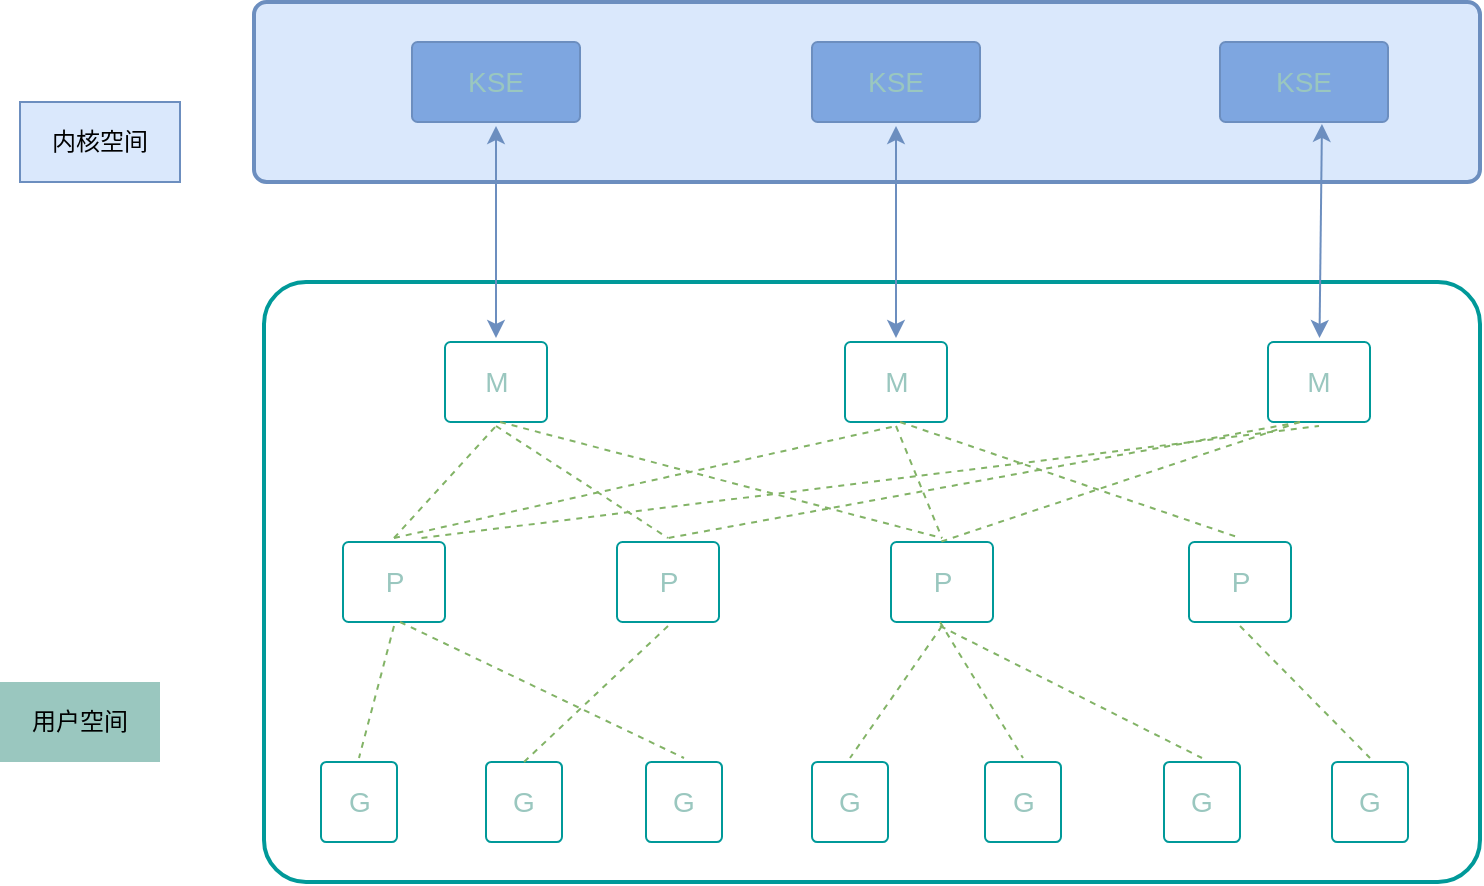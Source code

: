 <mxfile version="11.1.4" type="device"><diagram id="6a731a19-8d31-9384-78a2-239565b7b9f0" name="Page-1"><mxGraphModel dx="946" dy="613" grid="1" gridSize="10" guides="1" tooltips="1" connect="1" arrows="1" fold="1" page="1" pageScale="1" pageWidth="1169" pageHeight="827" background="#ffffff" math="0" shadow="0"><root><mxCell id="0"/><mxCell id="1" parent="0"/><mxCell id="3A_FfjKoC0e-VKJnYdQz-1784" value="" style="rounded=1;whiteSpace=wrap;html=1;shadow=0;labelBackgroundColor=none;strokeColor=#009999;strokeWidth=2;fillColor=#FFFFFF;fontFamily=Helvetica;fontSize=14;fontColor=#FFFFFF;align=center;spacing=5;fontStyle=0;arcSize=7;perimeterSpacing=2;" vertex="1" parent="1"><mxGeometry x="482" y="200" width="608" height="300" as="geometry"/></mxCell><mxCell id="3A_FfjKoC0e-VKJnYdQz-1782" value="" style="rounded=1;whiteSpace=wrap;html=1;shadow=0;labelBackgroundColor=none;strokeColor=#6c8ebf;strokeWidth=2;fillColor=#dae8fc;fontFamily=Helvetica;fontSize=14;align=center;spacing=5;fontStyle=0;arcSize=7;perimeterSpacing=2;" vertex="1" parent="1"><mxGeometry x="477" y="60" width="613" height="90" as="geometry"/></mxCell><mxCell id="tu7LZZqHWbdZqNyheQ3L-1779" value="内核空间" style="text;html=1;strokeColor=#6c8ebf;fillColor=#dae8fc;align=center;verticalAlign=middle;whiteSpace=wrap;rounded=0;" parent="1" vertex="1"><mxGeometry x="360" y="110" width="80" height="40" as="geometry"/></mxCell><mxCell id="tu7LZZqHWbdZqNyheQ3L-1794" value="&lt;font color=&quot;#9ac7bf&quot; style=&quot;font-size: 14px&quot;&gt;M&lt;/font&gt;" style="rounded=1;whiteSpace=wrap;html=1;shadow=0;labelBackgroundColor=none;strokeColor=#009999;strokeWidth=1;fillColor=#FFFFFF;fontFamily=Helvetica;fontSize=14;fontColor=#FFFFFF;align=center;spacing=5;fontStyle=0;arcSize=7;perimeterSpacing=2;" parent="1" vertex="1"><mxGeometry x="572.5" y="230" width="51" height="40" as="geometry"/></mxCell><mxCell id="3A_FfjKoC0e-VKJnYdQz-1779" value="&lt;font color=&quot;#9ac7bf&quot;&gt;KSE&lt;/font&gt;" style="rounded=1;whiteSpace=wrap;html=1;shadow=0;labelBackgroundColor=none;strokeColor=#6c8ebf;strokeWidth=1;fillColor=#7EA6E0;fontFamily=Helvetica;fontSize=14;align=center;spacing=5;fontStyle=0;arcSize=7;perimeterSpacing=2;" vertex="1" parent="1"><mxGeometry x="556" y="80" width="84" height="40" as="geometry"/></mxCell><mxCell id="3A_FfjKoC0e-VKJnYdQz-1780" value="&lt;font color=&quot;#9ac7bf&quot;&gt;KSE&lt;/font&gt;" style="rounded=1;whiteSpace=wrap;html=1;shadow=0;labelBackgroundColor=none;strokeColor=#6c8ebf;strokeWidth=1;fillColor=#7EA6E0;fontFamily=Helvetica;fontSize=14;align=center;spacing=5;fontStyle=0;arcSize=7;perimeterSpacing=2;" vertex="1" parent="1"><mxGeometry x="756" y="80" width="84" height="40" as="geometry"/></mxCell><mxCell id="3A_FfjKoC0e-VKJnYdQz-1781" value="&lt;font color=&quot;#9ac7bf&quot;&gt;KSE&lt;/font&gt;" style="rounded=1;whiteSpace=wrap;html=1;shadow=0;labelBackgroundColor=none;strokeColor=#6c8ebf;strokeWidth=1;fillColor=#7EA6E0;fontFamily=Helvetica;fontSize=14;align=center;spacing=5;fontStyle=0;arcSize=7;perimeterSpacing=2;" vertex="1" parent="1"><mxGeometry x="960" y="80" width="84" height="40" as="geometry"/></mxCell><mxCell id="3A_FfjKoC0e-VKJnYdQz-1783" value="用户空间" style="text;html=1;strokeColor=none;fillColor=#9AC7BF;align=center;verticalAlign=middle;whiteSpace=wrap;rounded=0;" vertex="1" parent="1"><mxGeometry x="350" y="400" width="80" height="40" as="geometry"/></mxCell><mxCell id="3A_FfjKoC0e-VKJnYdQz-1786" value="&lt;font color=&quot;#9ac7bf&quot; style=&quot;font-size: 14px&quot;&gt;M&lt;/font&gt;" style="rounded=1;whiteSpace=wrap;html=1;shadow=0;labelBackgroundColor=none;strokeColor=#009999;strokeWidth=1;fillColor=#FFFFFF;fontFamily=Helvetica;fontSize=14;fontColor=#FFFFFF;align=center;spacing=5;fontStyle=0;arcSize=7;perimeterSpacing=2;" vertex="1" parent="1"><mxGeometry x="772.5" y="230" width="51" height="40" as="geometry"/></mxCell><mxCell id="3A_FfjKoC0e-VKJnYdQz-1787" value="&lt;font color=&quot;#9ac7bf&quot; style=&quot;font-size: 14px&quot;&gt;M&lt;/font&gt;" style="rounded=1;whiteSpace=wrap;html=1;shadow=0;labelBackgroundColor=none;strokeColor=#009999;strokeWidth=1;fillColor=#FFFFFF;fontFamily=Helvetica;fontSize=14;fontColor=#FFFFFF;align=center;spacing=5;fontStyle=0;arcSize=7;perimeterSpacing=2;" vertex="1" parent="1"><mxGeometry x="984" y="230" width="51" height="40" as="geometry"/></mxCell><mxCell id="3A_FfjKoC0e-VKJnYdQz-1788" value="&lt;font color=&quot;#9ac7bf&quot; style=&quot;font-size: 14px&quot;&gt;P&lt;/font&gt;" style="rounded=1;whiteSpace=wrap;html=1;shadow=0;labelBackgroundColor=none;strokeColor=#009999;strokeWidth=1;fillColor=#FFFFFF;fontFamily=Helvetica;fontSize=14;fontColor=#FFFFFF;align=center;spacing=5;fontStyle=0;arcSize=7;perimeterSpacing=2;" vertex="1" parent="1"><mxGeometry x="521.5" y="330" width="51" height="40" as="geometry"/></mxCell><mxCell id="3A_FfjKoC0e-VKJnYdQz-1789" value="&lt;font color=&quot;#9ac7bf&quot; style=&quot;font-size: 14px&quot;&gt;P&lt;/font&gt;" style="rounded=1;whiteSpace=wrap;html=1;shadow=0;labelBackgroundColor=none;strokeColor=#009999;strokeWidth=1;fillColor=#FFFFFF;fontFamily=Helvetica;fontSize=14;fontColor=#FFFFFF;align=center;spacing=5;fontStyle=0;arcSize=7;perimeterSpacing=2;" vertex="1" parent="1"><mxGeometry x="658.5" y="330" width="51" height="40" as="geometry"/></mxCell><mxCell id="3A_FfjKoC0e-VKJnYdQz-1790" value="&lt;font color=&quot;#9ac7bf&quot; style=&quot;font-size: 14px&quot;&gt;P&lt;/font&gt;" style="rounded=1;whiteSpace=wrap;html=1;shadow=0;labelBackgroundColor=none;strokeColor=#009999;strokeWidth=1;fillColor=#FFFFFF;fontFamily=Helvetica;fontSize=14;fontColor=#FFFFFF;align=center;spacing=5;fontStyle=0;arcSize=7;perimeterSpacing=2;" vertex="1" parent="1"><mxGeometry x="795.5" y="330" width="51" height="40" as="geometry"/></mxCell><mxCell id="3A_FfjKoC0e-VKJnYdQz-1791" value="&lt;font color=&quot;#9ac7bf&quot; style=&quot;font-size: 14px&quot;&gt;P&lt;/font&gt;" style="rounded=1;whiteSpace=wrap;html=1;shadow=0;labelBackgroundColor=none;strokeColor=#009999;strokeWidth=1;fillColor=#FFFFFF;fontFamily=Helvetica;fontSize=14;fontColor=#FFFFFF;align=center;spacing=5;fontStyle=0;arcSize=7;perimeterSpacing=2;" vertex="1" parent="1"><mxGeometry x="944.5" y="330" width="51" height="40" as="geometry"/></mxCell><mxCell id="3A_FfjKoC0e-VKJnYdQz-1794" value="&lt;font color=&quot;#9ac7bf&quot; style=&quot;font-size: 14px&quot;&gt;G&lt;/font&gt;" style="rounded=1;whiteSpace=wrap;html=1;shadow=0;labelBackgroundColor=none;strokeColor=#009999;strokeWidth=1;fillColor=#FFFFFF;fontFamily=Helvetica;fontSize=14;fontColor=#FFFFFF;align=center;spacing=5;fontStyle=0;arcSize=7;perimeterSpacing=2;" vertex="1" parent="1"><mxGeometry x="510.5" y="440" width="38" height="40" as="geometry"/></mxCell><mxCell id="3A_FfjKoC0e-VKJnYdQz-1795" value="&lt;font color=&quot;#9ac7bf&quot; style=&quot;font-size: 14px&quot;&gt;G&lt;/font&gt;" style="rounded=1;whiteSpace=wrap;html=1;shadow=0;labelBackgroundColor=none;strokeColor=#009999;strokeWidth=1;fillColor=#FFFFFF;fontFamily=Helvetica;fontSize=14;fontColor=#FFFFFF;align=center;spacing=5;fontStyle=0;arcSize=7;perimeterSpacing=2;" vertex="1" parent="1"><mxGeometry x="593" y="440" width="38" height="40" as="geometry"/></mxCell><mxCell id="3A_FfjKoC0e-VKJnYdQz-1798" value="&lt;font color=&quot;#9ac7bf&quot; style=&quot;font-size: 14px&quot;&gt;G&lt;/font&gt;" style="rounded=1;whiteSpace=wrap;html=1;shadow=0;labelBackgroundColor=none;strokeColor=#009999;strokeWidth=1;fillColor=#FFFFFF;fontFamily=Helvetica;fontSize=14;fontColor=#FFFFFF;align=center;spacing=5;fontStyle=0;arcSize=7;perimeterSpacing=2;" vertex="1" parent="1"><mxGeometry x="673" y="440" width="38" height="40" as="geometry"/></mxCell><mxCell id="3A_FfjKoC0e-VKJnYdQz-1799" value="&lt;font color=&quot;#9ac7bf&quot; style=&quot;font-size: 14px&quot;&gt;G&lt;/font&gt;" style="rounded=1;whiteSpace=wrap;html=1;shadow=0;labelBackgroundColor=none;strokeColor=#009999;strokeWidth=1;fillColor=#FFFFFF;fontFamily=Helvetica;fontSize=14;fontColor=#FFFFFF;align=center;spacing=5;fontStyle=0;arcSize=7;perimeterSpacing=2;" vertex="1" parent="1"><mxGeometry x="756" y="440" width="38" height="40" as="geometry"/></mxCell><mxCell id="3A_FfjKoC0e-VKJnYdQz-1801" value="&lt;font color=&quot;#9ac7bf&quot; style=&quot;font-size: 14px&quot;&gt;G&lt;/font&gt;" style="rounded=1;whiteSpace=wrap;html=1;shadow=0;labelBackgroundColor=none;strokeColor=#009999;strokeWidth=1;fillColor=#FFFFFF;fontFamily=Helvetica;fontSize=14;fontColor=#FFFFFF;align=center;spacing=5;fontStyle=0;arcSize=7;perimeterSpacing=2;" vertex="1" parent="1"><mxGeometry x="842.5" y="440" width="38" height="40" as="geometry"/></mxCell><mxCell id="3A_FfjKoC0e-VKJnYdQz-1802" value="&lt;font color=&quot;#9ac7bf&quot; style=&quot;font-size: 14px&quot;&gt;G&lt;/font&gt;" style="rounded=1;whiteSpace=wrap;html=1;shadow=0;labelBackgroundColor=none;strokeColor=#009999;strokeWidth=1;fillColor=#FFFFFF;fontFamily=Helvetica;fontSize=14;fontColor=#FFFFFF;align=center;spacing=5;fontStyle=0;arcSize=7;perimeterSpacing=2;" vertex="1" parent="1"><mxGeometry x="1016" y="440" width="38" height="40" as="geometry"/></mxCell><mxCell id="3A_FfjKoC0e-VKJnYdQz-1803" value="&lt;font color=&quot;#9ac7bf&quot; style=&quot;font-size: 14px&quot;&gt;G&lt;/font&gt;" style="rounded=1;whiteSpace=wrap;html=1;shadow=0;labelBackgroundColor=none;strokeColor=#009999;strokeWidth=1;fillColor=#FFFFFF;fontFamily=Helvetica;fontSize=14;fontColor=#FFFFFF;align=center;spacing=5;fontStyle=0;arcSize=7;perimeterSpacing=2;" vertex="1" parent="1"><mxGeometry x="932" y="440" width="38" height="40" as="geometry"/></mxCell><mxCell id="3A_FfjKoC0e-VKJnYdQz-1807" value="" style="endArrow=classic;startArrow=classic;html=1;exitX=0.5;exitY=0;exitDx=0;exitDy=0;fillColor=#dae8fc;strokeColor=#6c8ebf;" edge="1" parent="1" source="tu7LZZqHWbdZqNyheQ3L-1794" target="3A_FfjKoC0e-VKJnYdQz-1779"><mxGeometry width="50" height="50" relative="1" as="geometry"><mxPoint x="590" y="200" as="sourcePoint"/><mxPoint x="640" y="150" as="targetPoint"/></mxGeometry></mxCell><mxCell id="3A_FfjKoC0e-VKJnYdQz-1808" value="" style="endArrow=classic;startArrow=classic;html=1;exitX=0.5;exitY=0;exitDx=0;exitDy=0;fillColor=#dae8fc;strokeColor=#6c8ebf;entryX=0.5;entryY=1;entryDx=0;entryDy=0;" edge="1" parent="1" source="3A_FfjKoC0e-VKJnYdQz-1786" target="3A_FfjKoC0e-VKJnYdQz-1780"><mxGeometry width="50" height="50" relative="1" as="geometry"><mxPoint x="608" y="238" as="sourcePoint"/><mxPoint x="608" y="132" as="targetPoint"/></mxGeometry></mxCell><mxCell id="3A_FfjKoC0e-VKJnYdQz-1809" value="" style="endArrow=classic;startArrow=classic;html=1;fillColor=#dae8fc;strokeColor=#6c8ebf;entryX=0.602;entryY=0.977;entryDx=0;entryDy=0;entryPerimeter=0;" edge="1" parent="1" source="3A_FfjKoC0e-VKJnYdQz-1787" target="3A_FfjKoC0e-VKJnYdQz-1781"><mxGeometry width="50" height="50" relative="1" as="geometry"><mxPoint x="618" y="248" as="sourcePoint"/><mxPoint x="618" y="142" as="targetPoint"/></mxGeometry></mxCell><mxCell id="3A_FfjKoC0e-VKJnYdQz-1813" value="" style="endArrow=none;dashed=1;html=1;exitX=0.5;exitY=0;exitDx=0;exitDy=0;entryX=0.5;entryY=1;entryDx=0;entryDy=0;fillColor=#d5e8d4;strokeColor=#82b366;" edge="1" parent="1" source="3A_FfjKoC0e-VKJnYdQz-1788" target="tu7LZZqHWbdZqNyheQ3L-1794"><mxGeometry width="50" height="50" relative="1" as="geometry"><mxPoint x="580" y="330" as="sourcePoint"/><mxPoint x="630" y="280" as="targetPoint"/></mxGeometry></mxCell><mxCell id="3A_FfjKoC0e-VKJnYdQz-1814" value="" style="endArrow=none;dashed=1;html=1;exitX=0.5;exitY=0;exitDx=0;exitDy=0;fillColor=#d5e8d4;strokeColor=#82b366;entryX=0.5;entryY=1;entryDx=0;entryDy=0;" edge="1" parent="1" source="3A_FfjKoC0e-VKJnYdQz-1788" target="3A_FfjKoC0e-VKJnYdQz-1786"><mxGeometry width="50" height="50" relative="1" as="geometry"><mxPoint x="557" y="308" as="sourcePoint"/><mxPoint x="608" y="282" as="targetPoint"/></mxGeometry></mxCell><mxCell id="3A_FfjKoC0e-VKJnYdQz-1815" value="" style="endArrow=none;dashed=1;html=1;exitX=0.75;exitY=0;exitDx=0;exitDy=0;entryX=0.5;entryY=1;entryDx=0;entryDy=0;fillColor=#d5e8d4;strokeColor=#82b366;" edge="1" parent="1" source="3A_FfjKoC0e-VKJnYdQz-1788" target="3A_FfjKoC0e-VKJnYdQz-1787"><mxGeometry width="50" height="50" relative="1" as="geometry"><mxPoint x="567" y="318" as="sourcePoint"/><mxPoint x="618" y="292" as="targetPoint"/></mxGeometry></mxCell><mxCell id="3A_FfjKoC0e-VKJnYdQz-1816" value="" style="endArrow=none;dashed=1;html=1;exitX=0.5;exitY=1;exitDx=0;exitDy=0;entryX=0.5;entryY=0;entryDx=0;entryDy=0;fillColor=#d5e8d4;strokeColor=#82b366;" edge="1" parent="1" source="tu7LZZqHWbdZqNyheQ3L-1794" target="3A_FfjKoC0e-VKJnYdQz-1789"><mxGeometry width="50" height="50" relative="1" as="geometry"><mxPoint x="577" y="328" as="sourcePoint"/><mxPoint x="628" y="302" as="targetPoint"/></mxGeometry></mxCell><mxCell id="3A_FfjKoC0e-VKJnYdQz-1817" value="" style="endArrow=none;dashed=1;html=1;entryX=0.5;entryY=0;entryDx=0;entryDy=0;fillColor=#d5e8d4;strokeColor=#82b366;" edge="1" parent="1" target="3A_FfjKoC0e-VKJnYdQz-1789"><mxGeometry width="50" height="50" relative="1" as="geometry"><mxPoint x="1000" y="270" as="sourcePoint"/><mxPoint x="638" y="312" as="targetPoint"/></mxGeometry></mxCell><mxCell id="3A_FfjKoC0e-VKJnYdQz-1818" value="" style="endArrow=none;dashed=1;html=1;entryX=0.5;entryY=0;entryDx=0;entryDy=0;fillColor=#d5e8d4;strokeColor=#82b366;" edge="1" parent="1" target="3A_FfjKoC0e-VKJnYdQz-1790"><mxGeometry width="50" height="50" relative="1" as="geometry"><mxPoint x="600" y="270" as="sourcePoint"/><mxPoint x="694" y="338" as="targetPoint"/></mxGeometry></mxCell><mxCell id="3A_FfjKoC0e-VKJnYdQz-1819" value="" style="endArrow=none;dashed=1;html=1;entryX=0.5;entryY=0;entryDx=0;entryDy=0;fillColor=#d5e8d4;strokeColor=#82b366;exitX=0.5;exitY=1;exitDx=0;exitDy=0;" edge="1" parent="1" source="3A_FfjKoC0e-VKJnYdQz-1786" target="3A_FfjKoC0e-VKJnYdQz-1790"><mxGeometry width="50" height="50" relative="1" as="geometry"><mxPoint x="618" y="292" as="sourcePoint"/><mxPoint x="704" y="348" as="targetPoint"/></mxGeometry></mxCell><mxCell id="3A_FfjKoC0e-VKJnYdQz-1820" value="" style="endArrow=none;dashed=1;html=1;fillColor=#d5e8d4;strokeColor=#82b366;" edge="1" parent="1"><mxGeometry width="50" height="50" relative="1" as="geometry"><mxPoint x="1000" y="270" as="sourcePoint"/><mxPoint x="820" y="330" as="targetPoint"/></mxGeometry></mxCell><mxCell id="3A_FfjKoC0e-VKJnYdQz-1821" value="" style="endArrow=none;dashed=1;html=1;entryX=0.5;entryY=0;entryDx=0;entryDy=0;fillColor=#d5e8d4;strokeColor=#82b366;" edge="1" parent="1" target="3A_FfjKoC0e-VKJnYdQz-1791"><mxGeometry width="50" height="50" relative="1" as="geometry"><mxPoint x="800" y="270" as="sourcePoint"/><mxPoint x="724" y="368" as="targetPoint"/></mxGeometry></mxCell><mxCell id="3A_FfjKoC0e-VKJnYdQz-1822" value="" style="endArrow=none;dashed=1;html=1;entryX=0.5;entryY=0;entryDx=0;entryDy=0;fillColor=#d5e8d4;strokeColor=#82b366;exitX=0.5;exitY=1;exitDx=0;exitDy=0;" edge="1" parent="1" source="3A_FfjKoC0e-VKJnYdQz-1788" target="3A_FfjKoC0e-VKJnYdQz-1794"><mxGeometry width="50" height="50" relative="1" as="geometry"><mxPoint x="648" y="322" as="sourcePoint"/><mxPoint x="734" y="378" as="targetPoint"/></mxGeometry></mxCell><mxCell id="3A_FfjKoC0e-VKJnYdQz-1823" value="" style="endArrow=none;dashed=1;html=1;entryX=0.5;entryY=0;entryDx=0;entryDy=0;fillColor=#d5e8d4;strokeColor=#82b366;" edge="1" parent="1" target="3A_FfjKoC0e-VKJnYdQz-1798"><mxGeometry width="50" height="50" relative="1" as="geometry"><mxPoint x="550" y="370" as="sourcePoint"/><mxPoint x="744" y="388" as="targetPoint"/></mxGeometry></mxCell><mxCell id="3A_FfjKoC0e-VKJnYdQz-1824" value="" style="endArrow=none;dashed=1;html=1;exitX=0.5;exitY=1;exitDx=0;exitDy=0;fillColor=#d5e8d4;strokeColor=#82b366;" edge="1" parent="1" source="3A_FfjKoC0e-VKJnYdQz-1789"><mxGeometry width="50" height="50" relative="1" as="geometry"><mxPoint x="668" y="342" as="sourcePoint"/><mxPoint x="612" y="440" as="targetPoint"/></mxGeometry></mxCell><mxCell id="3A_FfjKoC0e-VKJnYdQz-1825" value="" style="endArrow=none;dashed=1;html=1;exitX=0.5;exitY=1;exitDx=0;exitDy=0;entryX=0.5;entryY=0;entryDx=0;entryDy=0;fillColor=#d5e8d4;strokeColor=#82b366;" edge="1" parent="1" source="3A_FfjKoC0e-VKJnYdQz-1790" target="3A_FfjKoC0e-VKJnYdQz-1799"><mxGeometry width="50" height="50" relative="1" as="geometry"><mxPoint x="678" y="352" as="sourcePoint"/><mxPoint x="764" y="408" as="targetPoint"/></mxGeometry></mxCell><mxCell id="3A_FfjKoC0e-VKJnYdQz-1826" value="" style="endArrow=none;dashed=1;html=1;entryX=0.5;entryY=0;entryDx=0;entryDy=0;fillColor=#d5e8d4;strokeColor=#82b366;" edge="1" parent="1" target="3A_FfjKoC0e-VKJnYdQz-1801"><mxGeometry width="50" height="50" relative="1" as="geometry"><mxPoint x="820" y="370" as="sourcePoint"/><mxPoint x="774" y="418" as="targetPoint"/></mxGeometry></mxCell><mxCell id="3A_FfjKoC0e-VKJnYdQz-1827" value="" style="endArrow=none;dashed=1;html=1;entryX=0.5;entryY=0;entryDx=0;entryDy=0;fillColor=#d5e8d4;strokeColor=#82b366;" edge="1" parent="1" target="3A_FfjKoC0e-VKJnYdQz-1803"><mxGeometry width="50" height="50" relative="1" as="geometry"><mxPoint x="820" y="372" as="sourcePoint"/><mxPoint x="784" y="428" as="targetPoint"/></mxGeometry></mxCell><mxCell id="3A_FfjKoC0e-VKJnYdQz-1828" value="" style="endArrow=none;dashed=1;html=1;exitX=0.5;exitY=1;exitDx=0;exitDy=0;entryX=0.5;entryY=0;entryDx=0;entryDy=0;fillColor=#d5e8d4;strokeColor=#82b366;" edge="1" parent="1" source="3A_FfjKoC0e-VKJnYdQz-1791" target="3A_FfjKoC0e-VKJnYdQz-1802"><mxGeometry width="50" height="50" relative="1" as="geometry"><mxPoint x="708" y="382" as="sourcePoint"/><mxPoint x="794" y="438" as="targetPoint"/></mxGeometry></mxCell></root></mxGraphModel></diagram></mxfile>